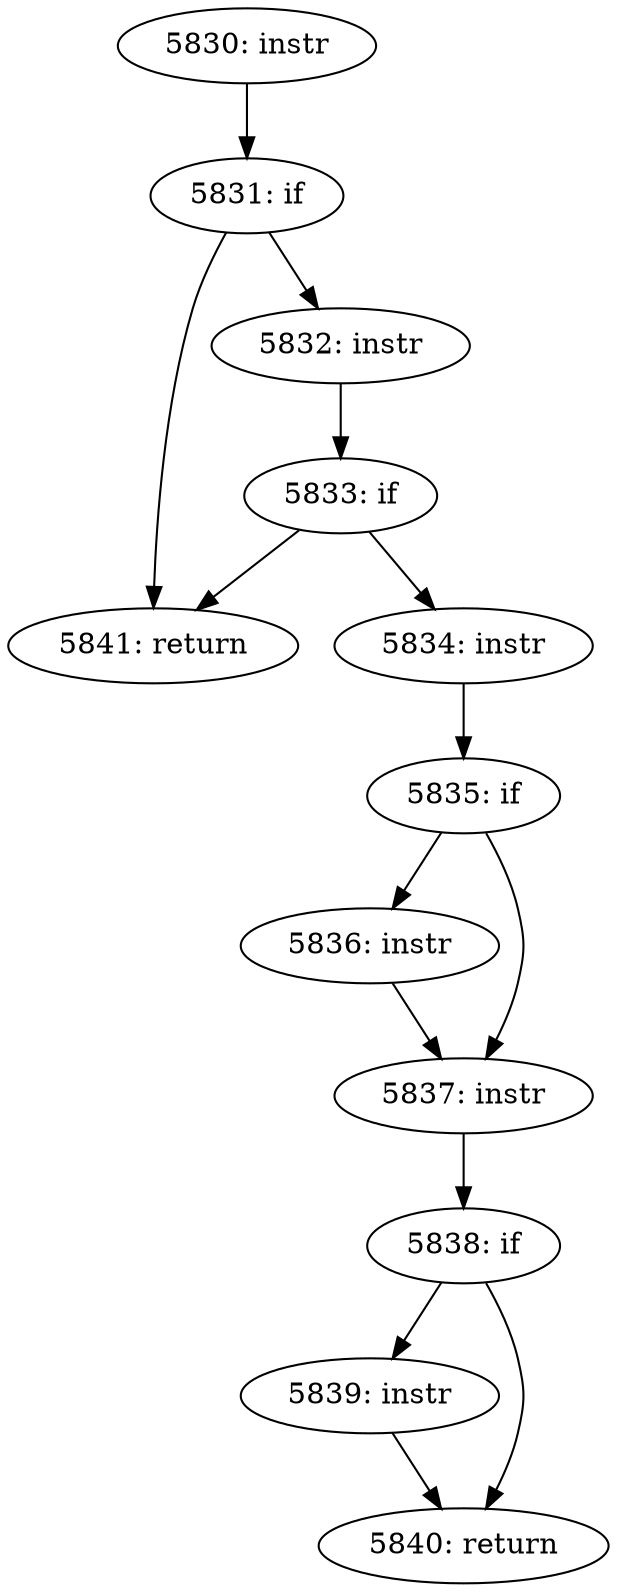 digraph CFG_tcp_sack_extend {
5830 [label="5830: instr"]
	5830 -> 5831
5831 [label="5831: if"]
	5831 -> 5841
	5831 -> 5832
5832 [label="5832: instr"]
	5832 -> 5833
5833 [label="5833: if"]
	5833 -> 5841
	5833 -> 5834
5834 [label="5834: instr"]
	5834 -> 5835
5835 [label="5835: if"]
	5835 -> 5836
	5835 -> 5837
5836 [label="5836: instr"]
	5836 -> 5837
5837 [label="5837: instr"]
	5837 -> 5838
5838 [label="5838: if"]
	5838 -> 5839
	5838 -> 5840
5839 [label="5839: instr"]
	5839 -> 5840
5840 [label="5840: return"]
	
5841 [label="5841: return"]
	
}
